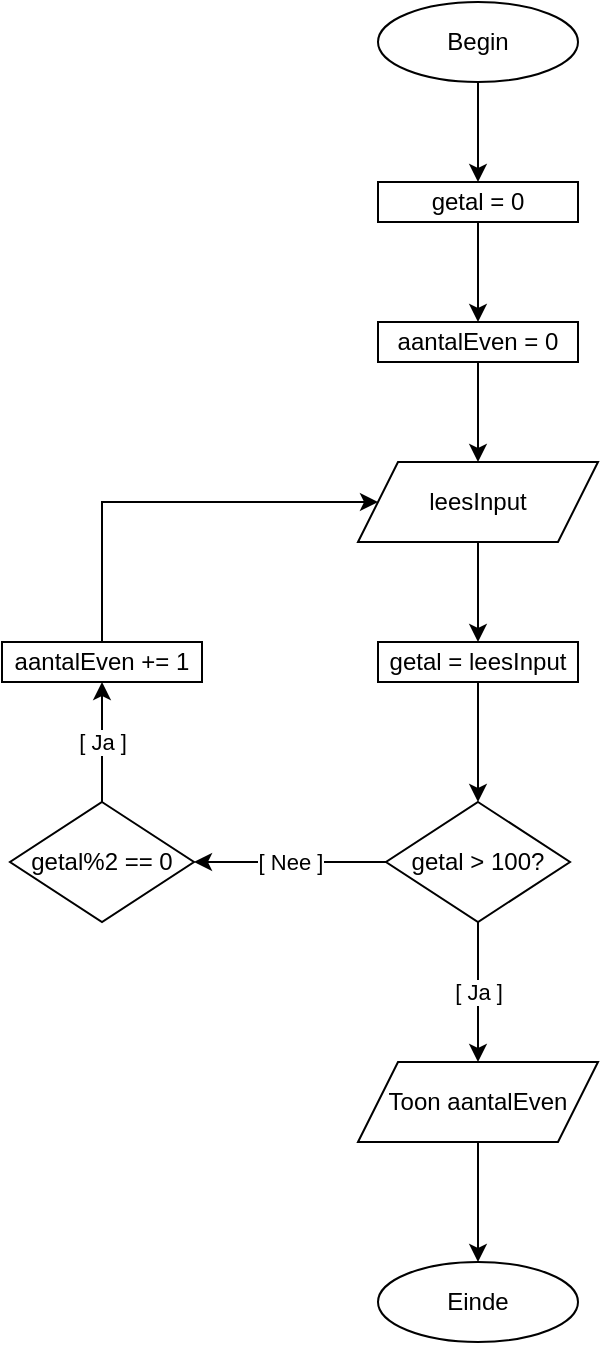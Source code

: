 <mxfile version="13.9.9" type="device"><diagram id="C5RBs43oDa-KdzZeNtuy" name="Page-1"><mxGraphModel dx="1662" dy="814" grid="1" gridSize="10" guides="1" tooltips="1" connect="1" arrows="1" fold="1" page="1" pageScale="1" pageWidth="827" pageHeight="1169" math="0" shadow="0"><root><mxCell id="WIyWlLk6GJQsqaUBKTNV-0"/><mxCell id="WIyWlLk6GJQsqaUBKTNV-1" parent="WIyWlLk6GJQsqaUBKTNV-0"/><mxCell id="FI2x5ddCZvWptAUUkuYI-2" style="edgeStyle=orthogonalEdgeStyle;rounded=0;orthogonalLoop=1;jettySize=auto;html=1;" edge="1" parent="WIyWlLk6GJQsqaUBKTNV-1" source="FI2x5ddCZvWptAUUkuYI-0" target="FI2x5ddCZvWptAUUkuYI-1"><mxGeometry relative="1" as="geometry"/></mxCell><mxCell id="FI2x5ddCZvWptAUUkuYI-0" value="Begin" style="ellipse;whiteSpace=wrap;html=1;" vertex="1" parent="WIyWlLk6GJQsqaUBKTNV-1"><mxGeometry x="364" y="40" width="100" height="40" as="geometry"/></mxCell><mxCell id="FI2x5ddCZvWptAUUkuYI-13" style="edgeStyle=orthogonalEdgeStyle;rounded=0;orthogonalLoop=1;jettySize=auto;html=1;entryX=0.5;entryY=0;entryDx=0;entryDy=0;" edge="1" parent="WIyWlLk6GJQsqaUBKTNV-1" source="FI2x5ddCZvWptAUUkuYI-1" target="FI2x5ddCZvWptAUUkuYI-11"><mxGeometry relative="1" as="geometry"/></mxCell><mxCell id="FI2x5ddCZvWptAUUkuYI-1" value="getal = 0" style="rounded=0;whiteSpace=wrap;html=1;" vertex="1" parent="WIyWlLk6GJQsqaUBKTNV-1"><mxGeometry x="364" y="130" width="100" height="20" as="geometry"/></mxCell><mxCell id="FI2x5ddCZvWptAUUkuYI-7" style="edgeStyle=orthogonalEdgeStyle;rounded=0;orthogonalLoop=1;jettySize=auto;html=1;" edge="1" parent="WIyWlLk6GJQsqaUBKTNV-1" source="FI2x5ddCZvWptAUUkuYI-3" target="FI2x5ddCZvWptAUUkuYI-5"><mxGeometry relative="1" as="geometry"/></mxCell><mxCell id="FI2x5ddCZvWptAUUkuYI-3" value="leesInput" style="shape=parallelogram;perimeter=parallelogramPerimeter;whiteSpace=wrap;html=1;fixedSize=1;" vertex="1" parent="WIyWlLk6GJQsqaUBKTNV-1"><mxGeometry x="354" y="270" width="120" height="40" as="geometry"/></mxCell><mxCell id="FI2x5ddCZvWptAUUkuYI-19" style="edgeStyle=orthogonalEdgeStyle;rounded=0;orthogonalLoop=1;jettySize=auto;html=1;" edge="1" parent="WIyWlLk6GJQsqaUBKTNV-1" source="FI2x5ddCZvWptAUUkuYI-5" target="FI2x5ddCZvWptAUUkuYI-8"><mxGeometry relative="1" as="geometry"/></mxCell><mxCell id="FI2x5ddCZvWptAUUkuYI-5" value="getal = leesInput" style="rounded=0;whiteSpace=wrap;html=1;" vertex="1" parent="WIyWlLk6GJQsqaUBKTNV-1"><mxGeometry x="364" y="360" width="100" height="20" as="geometry"/></mxCell><mxCell id="FI2x5ddCZvWptAUUkuYI-20" value="[ Nee ]" style="edgeStyle=orthogonalEdgeStyle;rounded=0;orthogonalLoop=1;jettySize=auto;html=1;" edge="1" parent="WIyWlLk6GJQsqaUBKTNV-1" source="FI2x5ddCZvWptAUUkuYI-8" target="FI2x5ddCZvWptAUUkuYI-9"><mxGeometry relative="1" as="geometry"/></mxCell><mxCell id="FI2x5ddCZvWptAUUkuYI-27" value="[ Ja ]" style="edgeStyle=orthogonalEdgeStyle;rounded=0;orthogonalLoop=1;jettySize=auto;html=1;" edge="1" parent="WIyWlLk6GJQsqaUBKTNV-1" source="FI2x5ddCZvWptAUUkuYI-8" target="FI2x5ddCZvWptAUUkuYI-21"><mxGeometry relative="1" as="geometry"/></mxCell><mxCell id="FI2x5ddCZvWptAUUkuYI-8" value="getal &amp;gt; 100?" style="rhombus;whiteSpace=wrap;html=1;" vertex="1" parent="WIyWlLk6GJQsqaUBKTNV-1"><mxGeometry x="368" y="440" width="92" height="60" as="geometry"/></mxCell><mxCell id="FI2x5ddCZvWptAUUkuYI-16" value="[ Ja ]" style="edgeStyle=orthogonalEdgeStyle;rounded=0;orthogonalLoop=1;jettySize=auto;html=1;" edge="1" parent="WIyWlLk6GJQsqaUBKTNV-1" source="FI2x5ddCZvWptAUUkuYI-9" target="FI2x5ddCZvWptAUUkuYI-15"><mxGeometry relative="1" as="geometry"/></mxCell><mxCell id="FI2x5ddCZvWptAUUkuYI-9" value="getal%2 == 0" style="rhombus;whiteSpace=wrap;html=1;" vertex="1" parent="WIyWlLk6GJQsqaUBKTNV-1"><mxGeometry x="180" y="440" width="92" height="60" as="geometry"/></mxCell><mxCell id="FI2x5ddCZvWptAUUkuYI-14" style="edgeStyle=orthogonalEdgeStyle;rounded=0;orthogonalLoop=1;jettySize=auto;html=1;entryX=0.5;entryY=0;entryDx=0;entryDy=0;" edge="1" parent="WIyWlLk6GJQsqaUBKTNV-1" source="FI2x5ddCZvWptAUUkuYI-11" target="FI2x5ddCZvWptAUUkuYI-3"><mxGeometry relative="1" as="geometry"/></mxCell><mxCell id="FI2x5ddCZvWptAUUkuYI-11" value="aantalEven = 0" style="rounded=0;whiteSpace=wrap;html=1;" vertex="1" parent="WIyWlLk6GJQsqaUBKTNV-1"><mxGeometry x="364" y="200" width="100" height="20" as="geometry"/></mxCell><mxCell id="FI2x5ddCZvWptAUUkuYI-28" style="edgeStyle=orthogonalEdgeStyle;rounded=0;orthogonalLoop=1;jettySize=auto;html=1;" edge="1" parent="WIyWlLk6GJQsqaUBKTNV-1" source="FI2x5ddCZvWptAUUkuYI-15" target="FI2x5ddCZvWptAUUkuYI-3"><mxGeometry relative="1" as="geometry"><Array as="points"><mxPoint x="226" y="290"/></Array></mxGeometry></mxCell><mxCell id="FI2x5ddCZvWptAUUkuYI-15" value="aantalEven += 1" style="rounded=0;whiteSpace=wrap;html=1;" vertex="1" parent="WIyWlLk6GJQsqaUBKTNV-1"><mxGeometry x="176" y="360" width="100" height="20" as="geometry"/></mxCell><mxCell id="FI2x5ddCZvWptAUUkuYI-25" style="edgeStyle=orthogonalEdgeStyle;rounded=0;orthogonalLoop=1;jettySize=auto;html=1;" edge="1" parent="WIyWlLk6GJQsqaUBKTNV-1" source="FI2x5ddCZvWptAUUkuYI-21" target="FI2x5ddCZvWptAUUkuYI-24"><mxGeometry relative="1" as="geometry"/></mxCell><mxCell id="FI2x5ddCZvWptAUUkuYI-21" value="Toon aantalEven" style="shape=parallelogram;perimeter=parallelogramPerimeter;whiteSpace=wrap;html=1;fixedSize=1;" vertex="1" parent="WIyWlLk6GJQsqaUBKTNV-1"><mxGeometry x="354" y="570" width="120" height="40" as="geometry"/></mxCell><mxCell id="FI2x5ddCZvWptAUUkuYI-24" value="Einde" style="ellipse;whiteSpace=wrap;html=1;" vertex="1" parent="WIyWlLk6GJQsqaUBKTNV-1"><mxGeometry x="364" y="670" width="100" height="40" as="geometry"/></mxCell></root></mxGraphModel></diagram></mxfile>